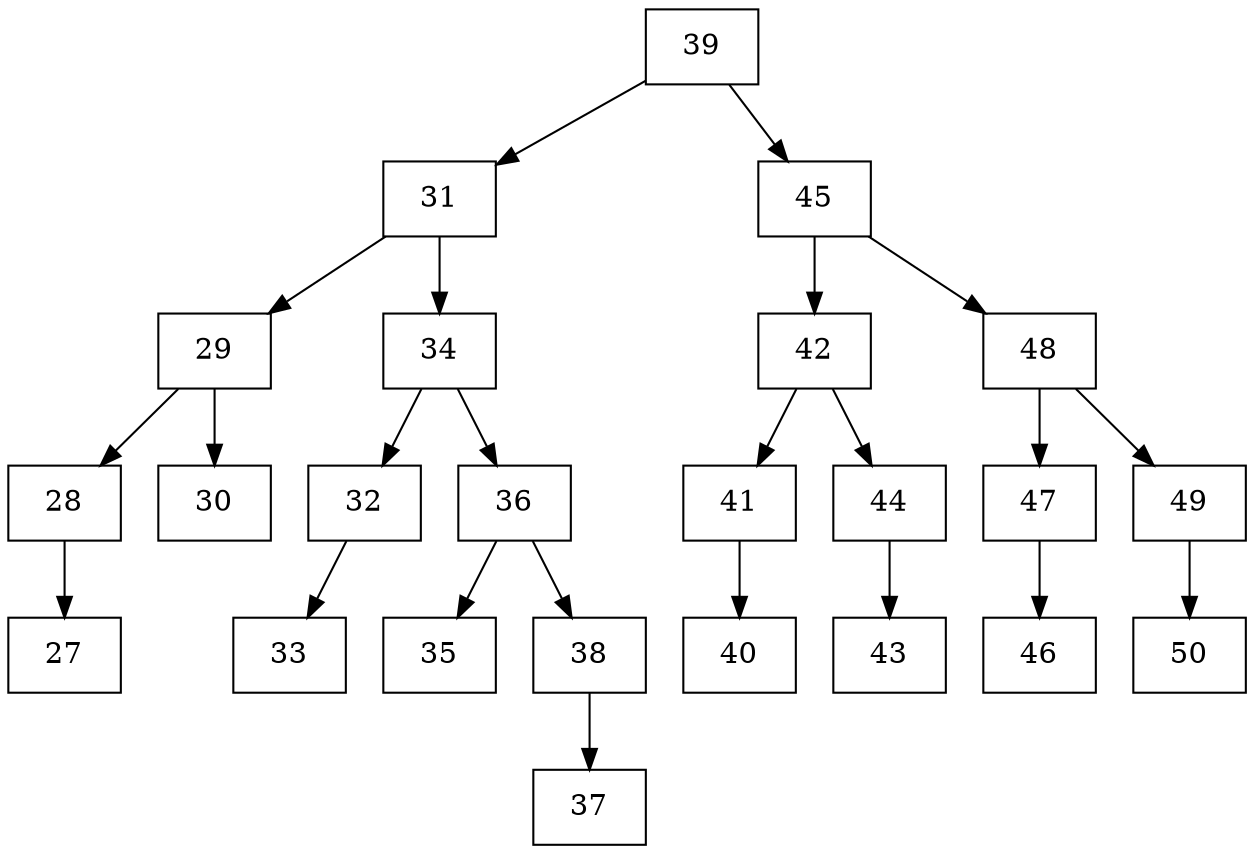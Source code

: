 digraph grafico{
rankdir=UD 
node[shape=box] 
concentrate=true 
nodo39[ shape=record, label ="39"];
nodo31[ shape=record, label ="31"];
nodo29[ shape=record, label ="29"];
nodo28[ shape=record, label ="28"];
nodo27[ shape=record, label ="27"];
nodo28->nodo27
nodo29->nodo28
nodo30[ shape=record, label ="30"];
nodo29->nodo30
nodo31->nodo29
nodo34[ shape=record, label ="34"];
nodo32[ shape=record, label ="32"];
nodo33[ shape=record, label ="33"];
nodo32->nodo33
nodo34->nodo32
nodo36[ shape=record, label ="36"];
nodo35[ shape=record, label ="35"];
nodo36->nodo35
nodo38[ shape=record, label ="38"];
nodo37[ shape=record, label ="37"];
nodo38->nodo37
nodo36->nodo38
nodo34->nodo36
nodo31->nodo34
nodo39->nodo31
nodo45[ shape=record, label ="45"];
nodo42[ shape=record, label ="42"];
nodo41[ shape=record, label ="41"];
nodo40[ shape=record, label ="40"];
nodo41->nodo40
nodo42->nodo41
nodo44[ shape=record, label ="44"];
nodo43[ shape=record, label ="43"];
nodo44->nodo43
nodo42->nodo44
nodo45->nodo42
nodo48[ shape=record, label ="48"];
nodo47[ shape=record, label ="47"];
nodo46[ shape=record, label ="46"];
nodo47->nodo46
nodo48->nodo47
nodo49[ shape=record, label ="49"];
nodo50[ shape=record, label ="50"];
nodo49->nodo50
nodo48->nodo49
nodo45->nodo48
nodo39->nodo45
}